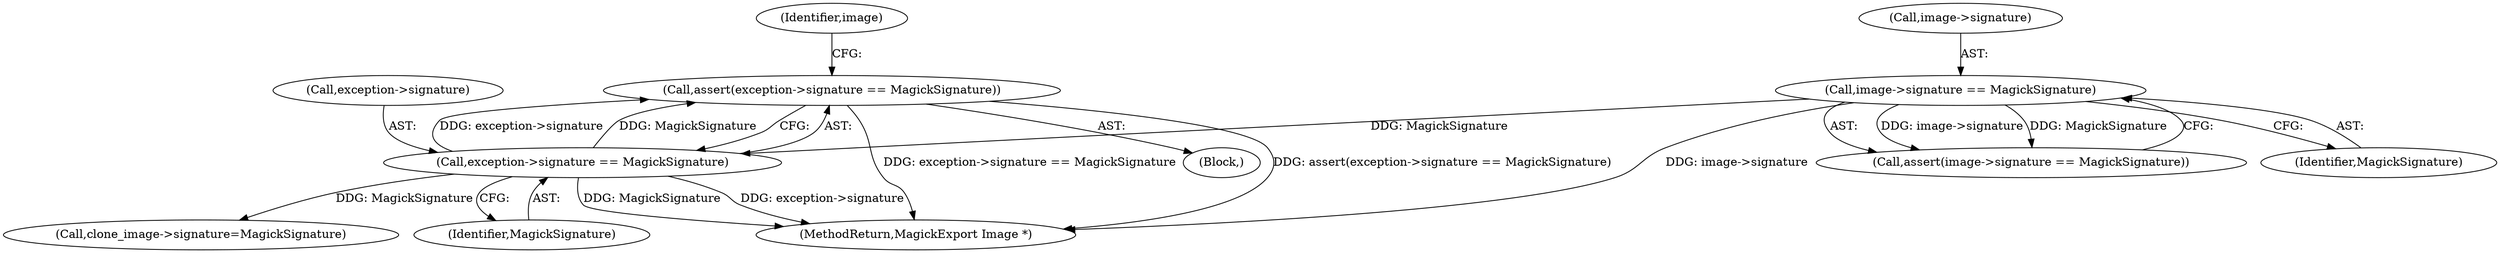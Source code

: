 digraph "0_ImageMagick_01843366d6a7b96e22ad7bb67f3df7d9fd4d5d74@API" {
"1000145" [label="(Call,assert(exception->signature == MagickSignature))"];
"1000146" [label="(Call,exception->signature == MagickSignature)"];
"1000119" [label="(Call,image->signature == MagickSignature)"];
"1000204" [label="(Call,clone_image->signature=MagickSignature)"];
"1000155" [label="(Identifier,image)"];
"1000119" [label="(Call,image->signature == MagickSignature)"];
"1000146" [label="(Call,exception->signature == MagickSignature)"];
"1000147" [label="(Call,exception->signature)"];
"1000120" [label="(Call,image->signature)"];
"1000842" [label="(MethodReturn,MagickExport Image *)"];
"1000150" [label="(Identifier,MagickSignature)"];
"1000145" [label="(Call,assert(exception->signature == MagickSignature))"];
"1000108" [label="(Block,)"];
"1000118" [label="(Call,assert(image->signature == MagickSignature))"];
"1000123" [label="(Identifier,MagickSignature)"];
"1000145" -> "1000108"  [label="AST: "];
"1000145" -> "1000146"  [label="CFG: "];
"1000146" -> "1000145"  [label="AST: "];
"1000155" -> "1000145"  [label="CFG: "];
"1000145" -> "1000842"  [label="DDG: assert(exception->signature == MagickSignature)"];
"1000145" -> "1000842"  [label="DDG: exception->signature == MagickSignature"];
"1000146" -> "1000145"  [label="DDG: exception->signature"];
"1000146" -> "1000145"  [label="DDG: MagickSignature"];
"1000146" -> "1000150"  [label="CFG: "];
"1000147" -> "1000146"  [label="AST: "];
"1000150" -> "1000146"  [label="AST: "];
"1000146" -> "1000842"  [label="DDG: MagickSignature"];
"1000146" -> "1000842"  [label="DDG: exception->signature"];
"1000119" -> "1000146"  [label="DDG: MagickSignature"];
"1000146" -> "1000204"  [label="DDG: MagickSignature"];
"1000119" -> "1000118"  [label="AST: "];
"1000119" -> "1000123"  [label="CFG: "];
"1000120" -> "1000119"  [label="AST: "];
"1000123" -> "1000119"  [label="AST: "];
"1000118" -> "1000119"  [label="CFG: "];
"1000119" -> "1000842"  [label="DDG: image->signature"];
"1000119" -> "1000118"  [label="DDG: image->signature"];
"1000119" -> "1000118"  [label="DDG: MagickSignature"];
}
